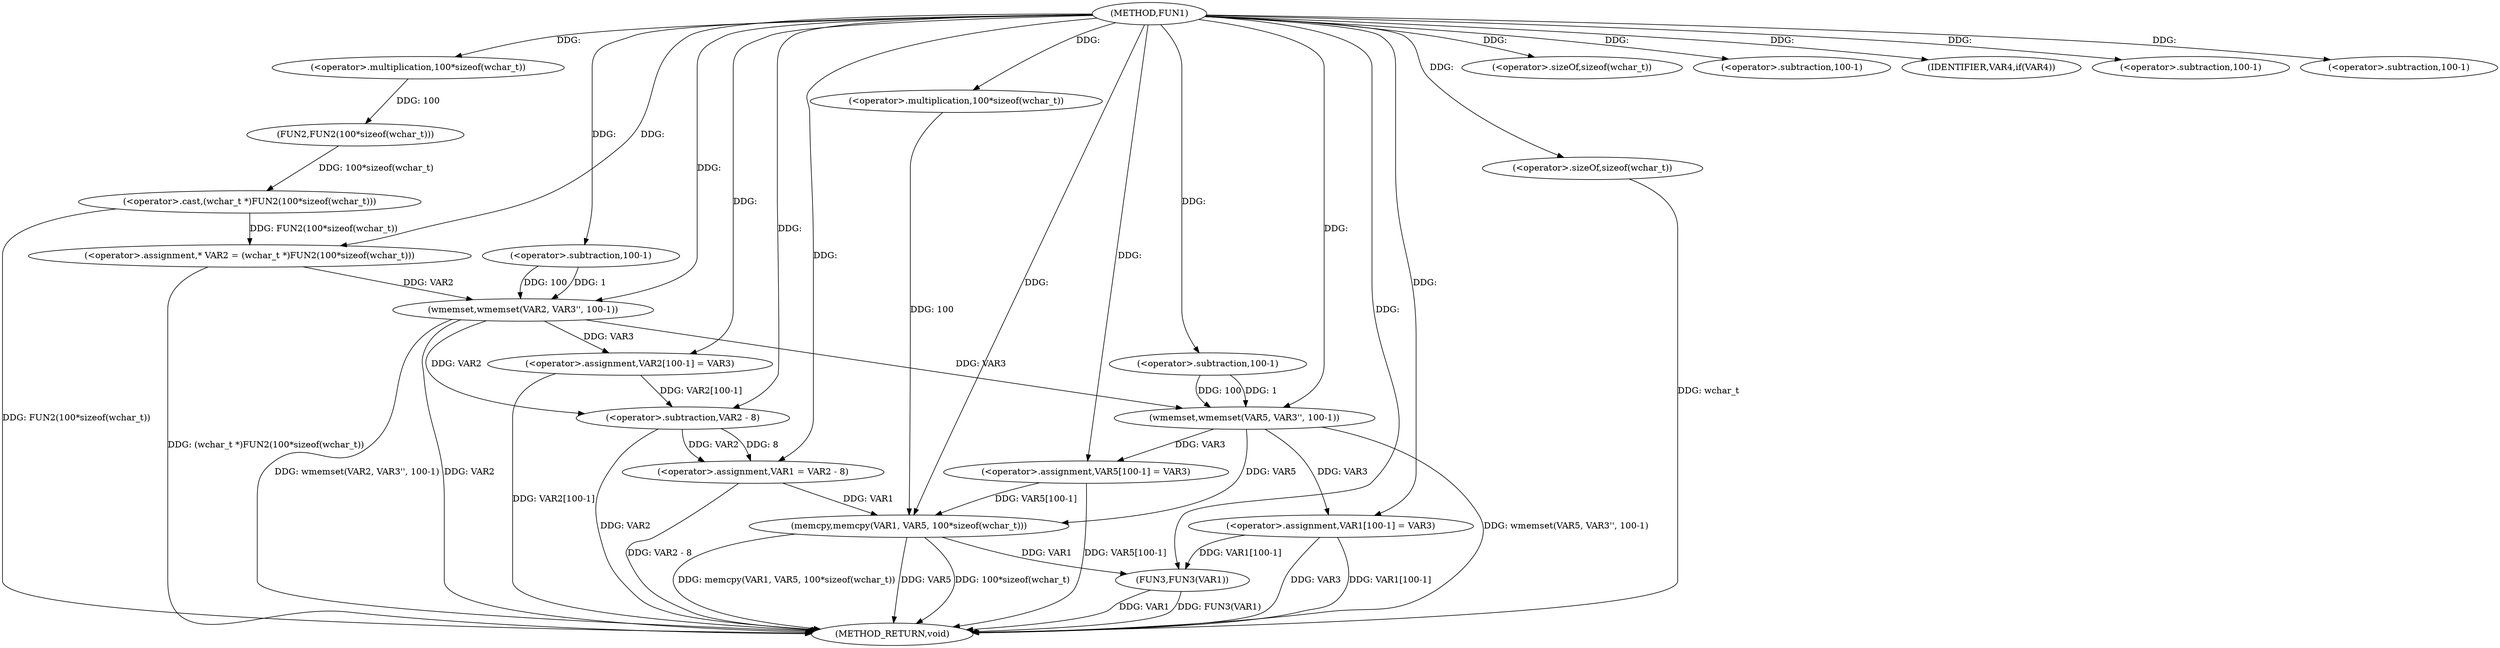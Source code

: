 digraph FUN1 {  
"1000100" [label = "(METHOD,FUN1)" ]
"1000165" [label = "(METHOD_RETURN,void)" ]
"1000104" [label = "(<operator>.assignment,* VAR2 = (wchar_t *)FUN2(100*sizeof(wchar_t)))" ]
"1000106" [label = "(<operator>.cast,(wchar_t *)FUN2(100*sizeof(wchar_t)))" ]
"1000108" [label = "(FUN2,FUN2(100*sizeof(wchar_t)))" ]
"1000109" [label = "(<operator>.multiplication,100*sizeof(wchar_t))" ]
"1000111" [label = "(<operator>.sizeOf,sizeof(wchar_t))" ]
"1000113" [label = "(wmemset,wmemset(VAR2, VAR3'', 100-1))" ]
"1000116" [label = "(<operator>.subtraction,100-1)" ]
"1000119" [label = "(<operator>.assignment,VAR2[100-1] = VAR3)" ]
"1000122" [label = "(<operator>.subtraction,100-1)" ]
"1000127" [label = "(IDENTIFIER,VAR4,if(VAR4))" ]
"1000129" [label = "(<operator>.assignment,VAR1 = VAR2 - 8)" ]
"1000131" [label = "(<operator>.subtraction,VAR2 - 8)" ]
"1000136" [label = "(wmemset,wmemset(VAR5, VAR3'', 100-1))" ]
"1000139" [label = "(<operator>.subtraction,100-1)" ]
"1000142" [label = "(<operator>.assignment,VAR5[100-1] = VAR3)" ]
"1000145" [label = "(<operator>.subtraction,100-1)" ]
"1000149" [label = "(memcpy,memcpy(VAR1, VAR5, 100*sizeof(wchar_t)))" ]
"1000152" [label = "(<operator>.multiplication,100*sizeof(wchar_t))" ]
"1000154" [label = "(<operator>.sizeOf,sizeof(wchar_t))" ]
"1000156" [label = "(<operator>.assignment,VAR1[100-1] = VAR3)" ]
"1000159" [label = "(<operator>.subtraction,100-1)" ]
"1000163" [label = "(FUN3,FUN3(VAR1))" ]
  "1000163" -> "1000165"  [ label = "DDG: VAR1"] 
  "1000106" -> "1000165"  [ label = "DDG: FUN2(100*sizeof(wchar_t))"] 
  "1000149" -> "1000165"  [ label = "DDG: VAR5"] 
  "1000156" -> "1000165"  [ label = "DDG: VAR1[100-1]"] 
  "1000113" -> "1000165"  [ label = "DDG: VAR2"] 
  "1000131" -> "1000165"  [ label = "DDG: VAR2"] 
  "1000149" -> "1000165"  [ label = "DDG: 100*sizeof(wchar_t)"] 
  "1000149" -> "1000165"  [ label = "DDG: memcpy(VAR1, VAR5, 100*sizeof(wchar_t))"] 
  "1000104" -> "1000165"  [ label = "DDG: (wchar_t *)FUN2(100*sizeof(wchar_t))"] 
  "1000129" -> "1000165"  [ label = "DDG: VAR2 - 8"] 
  "1000154" -> "1000165"  [ label = "DDG: wchar_t"] 
  "1000113" -> "1000165"  [ label = "DDG: wmemset(VAR2, VAR3'', 100-1)"] 
  "1000119" -> "1000165"  [ label = "DDG: VAR2[100-1]"] 
  "1000142" -> "1000165"  [ label = "DDG: VAR5[100-1]"] 
  "1000136" -> "1000165"  [ label = "DDG: wmemset(VAR5, VAR3'', 100-1)"] 
  "1000163" -> "1000165"  [ label = "DDG: FUN3(VAR1)"] 
  "1000156" -> "1000165"  [ label = "DDG: VAR3"] 
  "1000106" -> "1000104"  [ label = "DDG: FUN2(100*sizeof(wchar_t))"] 
  "1000100" -> "1000104"  [ label = "DDG: "] 
  "1000108" -> "1000106"  [ label = "DDG: 100*sizeof(wchar_t)"] 
  "1000109" -> "1000108"  [ label = "DDG: 100"] 
  "1000100" -> "1000109"  [ label = "DDG: "] 
  "1000100" -> "1000111"  [ label = "DDG: "] 
  "1000104" -> "1000113"  [ label = "DDG: VAR2"] 
  "1000100" -> "1000113"  [ label = "DDG: "] 
  "1000116" -> "1000113"  [ label = "DDG: 100"] 
  "1000116" -> "1000113"  [ label = "DDG: 1"] 
  "1000100" -> "1000116"  [ label = "DDG: "] 
  "1000113" -> "1000119"  [ label = "DDG: VAR3"] 
  "1000100" -> "1000119"  [ label = "DDG: "] 
  "1000100" -> "1000122"  [ label = "DDG: "] 
  "1000100" -> "1000127"  [ label = "DDG: "] 
  "1000131" -> "1000129"  [ label = "DDG: VAR2"] 
  "1000131" -> "1000129"  [ label = "DDG: 8"] 
  "1000100" -> "1000129"  [ label = "DDG: "] 
  "1000113" -> "1000131"  [ label = "DDG: VAR2"] 
  "1000119" -> "1000131"  [ label = "DDG: VAR2[100-1]"] 
  "1000100" -> "1000131"  [ label = "DDG: "] 
  "1000100" -> "1000136"  [ label = "DDG: "] 
  "1000113" -> "1000136"  [ label = "DDG: VAR3"] 
  "1000139" -> "1000136"  [ label = "DDG: 100"] 
  "1000139" -> "1000136"  [ label = "DDG: 1"] 
  "1000100" -> "1000139"  [ label = "DDG: "] 
  "1000136" -> "1000142"  [ label = "DDG: VAR3"] 
  "1000100" -> "1000142"  [ label = "DDG: "] 
  "1000100" -> "1000145"  [ label = "DDG: "] 
  "1000129" -> "1000149"  [ label = "DDG: VAR1"] 
  "1000100" -> "1000149"  [ label = "DDG: "] 
  "1000142" -> "1000149"  [ label = "DDG: VAR5[100-1]"] 
  "1000136" -> "1000149"  [ label = "DDG: VAR5"] 
  "1000152" -> "1000149"  [ label = "DDG: 100"] 
  "1000100" -> "1000152"  [ label = "DDG: "] 
  "1000100" -> "1000154"  [ label = "DDG: "] 
  "1000100" -> "1000156"  [ label = "DDG: "] 
  "1000136" -> "1000156"  [ label = "DDG: VAR3"] 
  "1000100" -> "1000159"  [ label = "DDG: "] 
  "1000156" -> "1000163"  [ label = "DDG: VAR1[100-1]"] 
  "1000149" -> "1000163"  [ label = "DDG: VAR1"] 
  "1000100" -> "1000163"  [ label = "DDG: "] 
}
